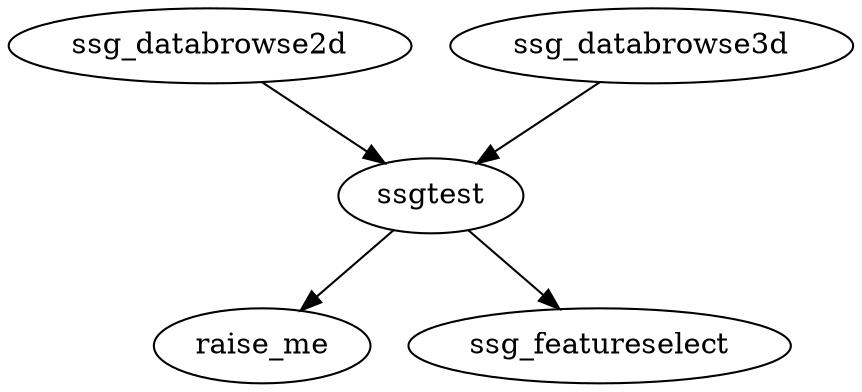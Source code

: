 /* Created by mdot for Matlab */
digraph m2html {
  ssg_databrowse2d -> ssgtest;
  ssg_databrowse3d -> ssgtest;
  ssgtest -> raise_me;
  ssgtest -> ssg_featureselect;

  raise_me [URL="raise_me.html"];
  ssg_databrowse2d [URL="ssg_databrowse2d.html"];
  ssg_databrowse3d [URL="ssg_databrowse3d.html"];
  ssg_featureselect [URL="ssg_featureselect.html"];
  ssgtest [URL="ssgtest.html"];
}